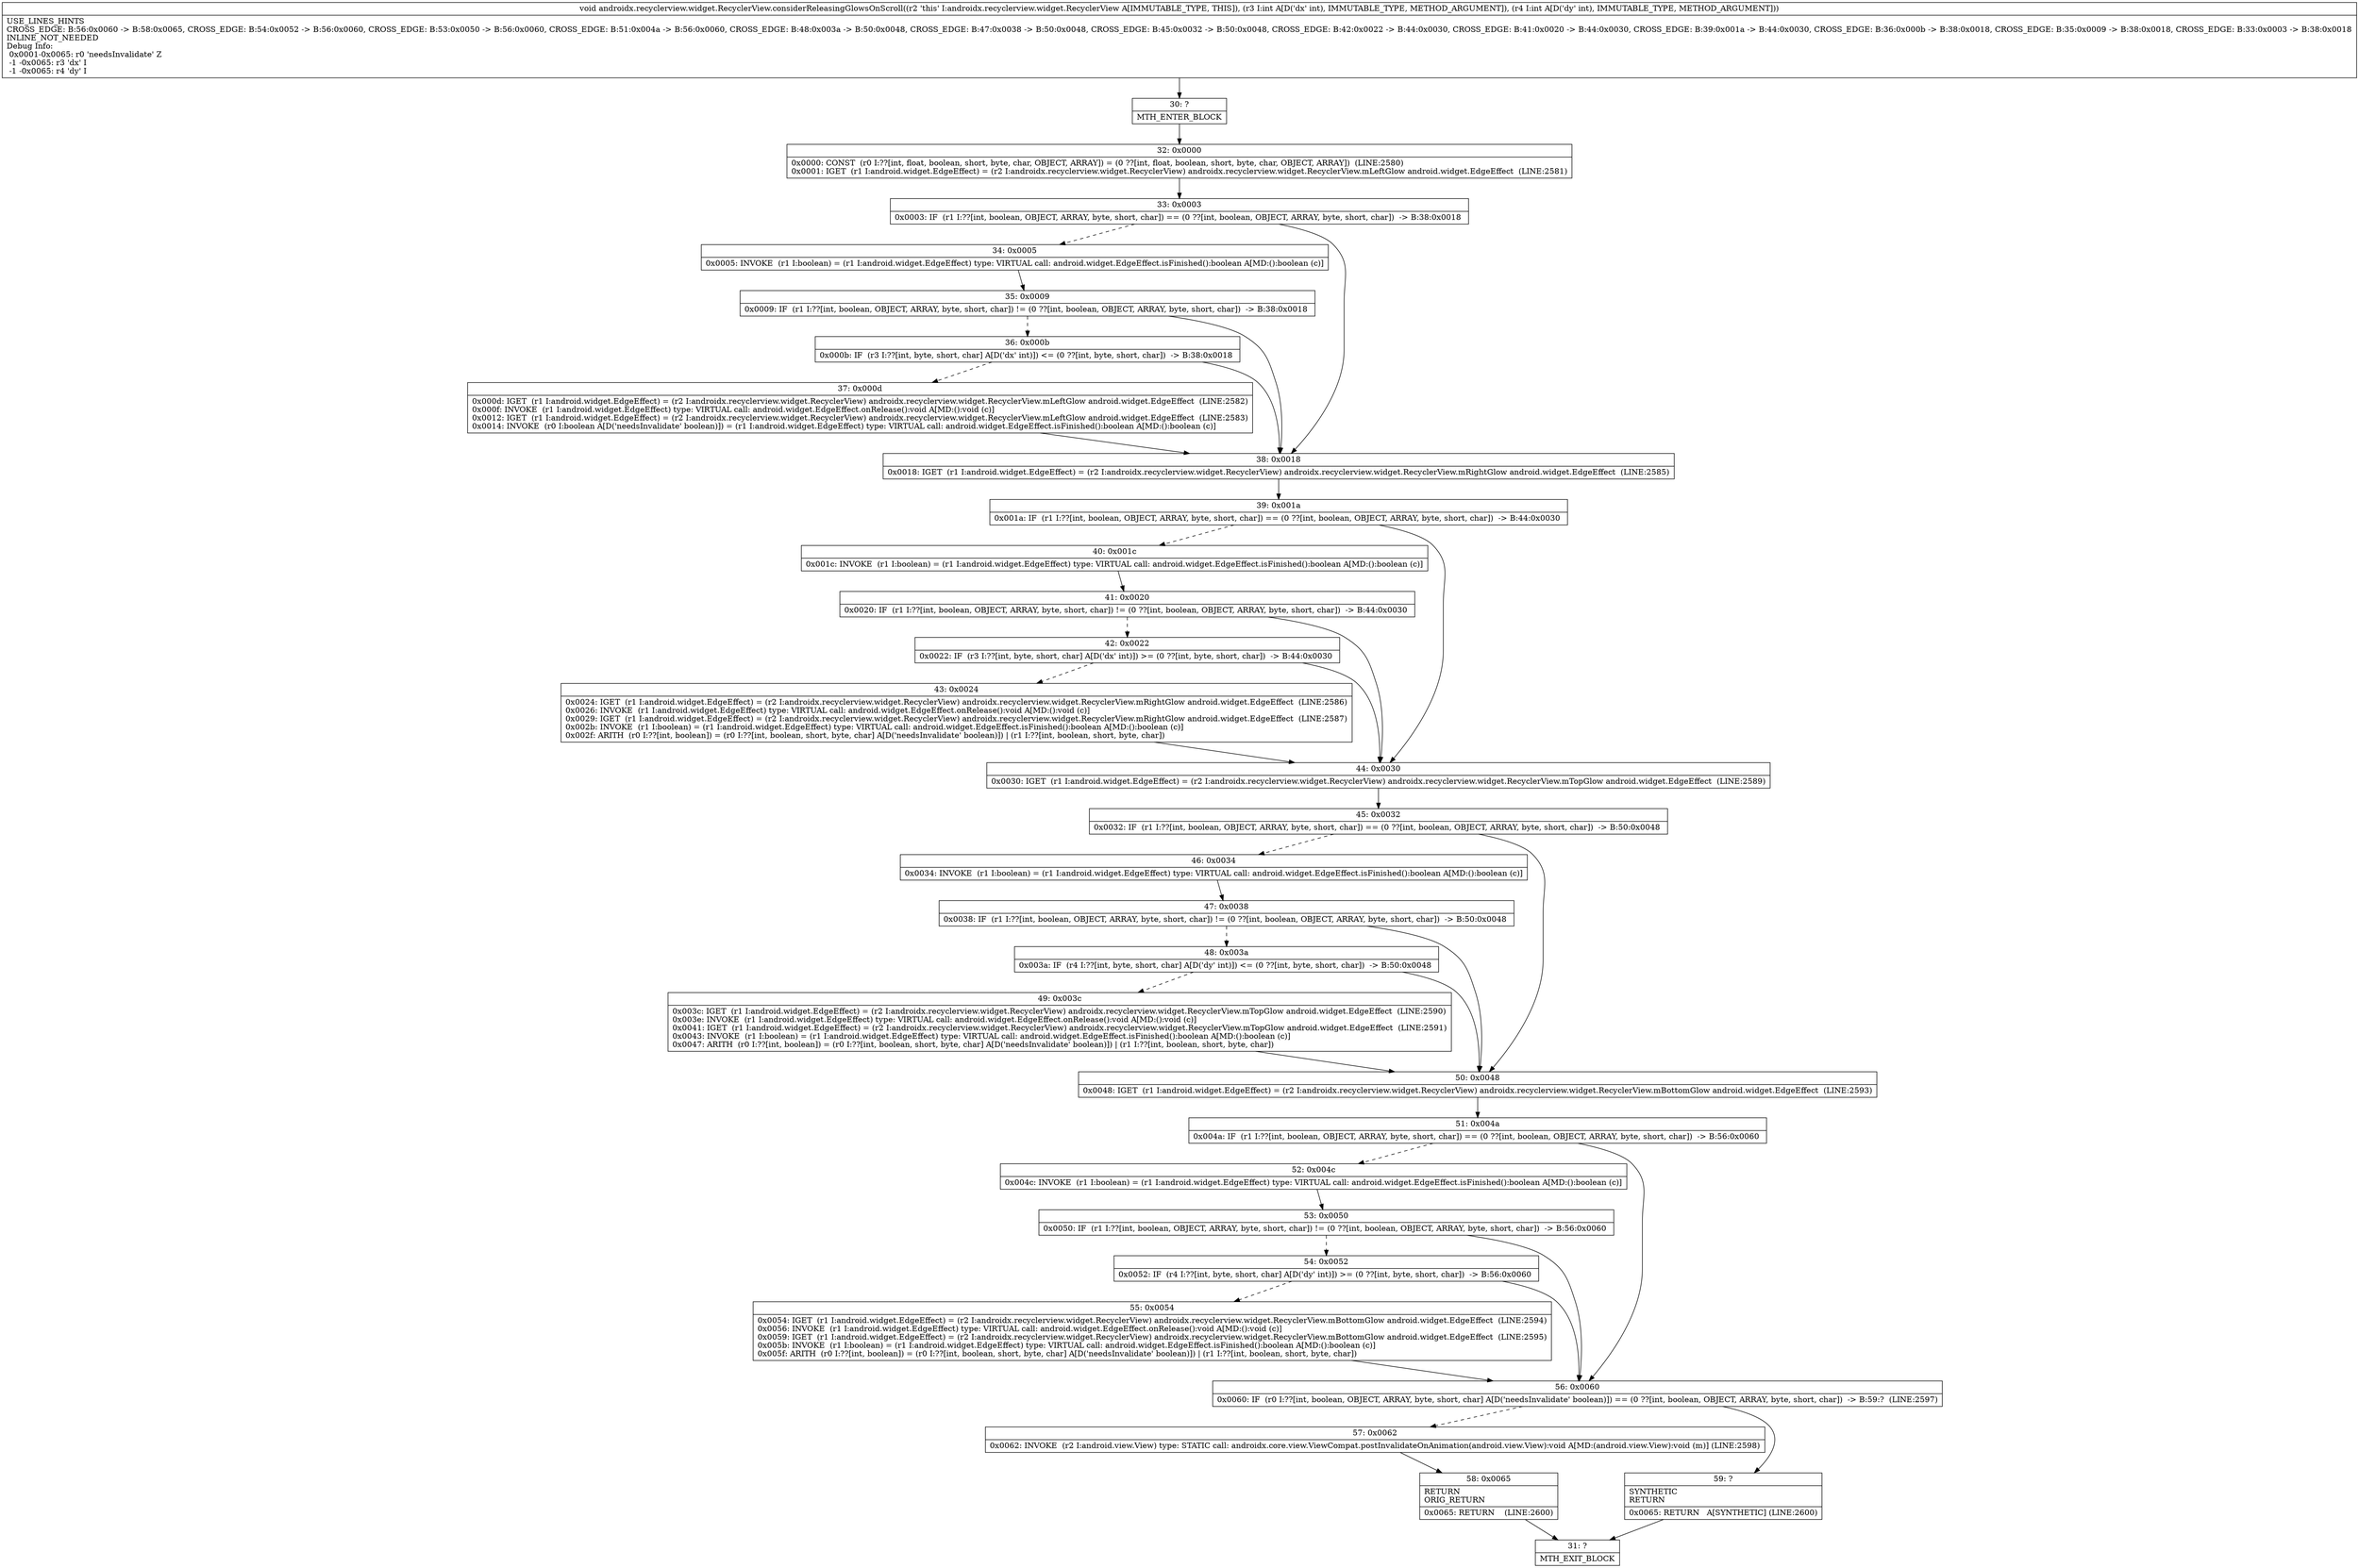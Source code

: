 digraph "CFG forandroidx.recyclerview.widget.RecyclerView.considerReleasingGlowsOnScroll(II)V" {
Node_30 [shape=record,label="{30\:\ ?|MTH_ENTER_BLOCK\l}"];
Node_32 [shape=record,label="{32\:\ 0x0000|0x0000: CONST  (r0 I:??[int, float, boolean, short, byte, char, OBJECT, ARRAY]) = (0 ??[int, float, boolean, short, byte, char, OBJECT, ARRAY])  (LINE:2580)\l0x0001: IGET  (r1 I:android.widget.EdgeEffect) = (r2 I:androidx.recyclerview.widget.RecyclerView) androidx.recyclerview.widget.RecyclerView.mLeftGlow android.widget.EdgeEffect  (LINE:2581)\l}"];
Node_33 [shape=record,label="{33\:\ 0x0003|0x0003: IF  (r1 I:??[int, boolean, OBJECT, ARRAY, byte, short, char]) == (0 ??[int, boolean, OBJECT, ARRAY, byte, short, char])  \-\> B:38:0x0018 \l}"];
Node_34 [shape=record,label="{34\:\ 0x0005|0x0005: INVOKE  (r1 I:boolean) = (r1 I:android.widget.EdgeEffect) type: VIRTUAL call: android.widget.EdgeEffect.isFinished():boolean A[MD:():boolean (c)]\l}"];
Node_35 [shape=record,label="{35\:\ 0x0009|0x0009: IF  (r1 I:??[int, boolean, OBJECT, ARRAY, byte, short, char]) != (0 ??[int, boolean, OBJECT, ARRAY, byte, short, char])  \-\> B:38:0x0018 \l}"];
Node_36 [shape=record,label="{36\:\ 0x000b|0x000b: IF  (r3 I:??[int, byte, short, char] A[D('dx' int)]) \<= (0 ??[int, byte, short, char])  \-\> B:38:0x0018 \l}"];
Node_37 [shape=record,label="{37\:\ 0x000d|0x000d: IGET  (r1 I:android.widget.EdgeEffect) = (r2 I:androidx.recyclerview.widget.RecyclerView) androidx.recyclerview.widget.RecyclerView.mLeftGlow android.widget.EdgeEffect  (LINE:2582)\l0x000f: INVOKE  (r1 I:android.widget.EdgeEffect) type: VIRTUAL call: android.widget.EdgeEffect.onRelease():void A[MD:():void (c)]\l0x0012: IGET  (r1 I:android.widget.EdgeEffect) = (r2 I:androidx.recyclerview.widget.RecyclerView) androidx.recyclerview.widget.RecyclerView.mLeftGlow android.widget.EdgeEffect  (LINE:2583)\l0x0014: INVOKE  (r0 I:boolean A[D('needsInvalidate' boolean)]) = (r1 I:android.widget.EdgeEffect) type: VIRTUAL call: android.widget.EdgeEffect.isFinished():boolean A[MD:():boolean (c)]\l}"];
Node_38 [shape=record,label="{38\:\ 0x0018|0x0018: IGET  (r1 I:android.widget.EdgeEffect) = (r2 I:androidx.recyclerview.widget.RecyclerView) androidx.recyclerview.widget.RecyclerView.mRightGlow android.widget.EdgeEffect  (LINE:2585)\l}"];
Node_39 [shape=record,label="{39\:\ 0x001a|0x001a: IF  (r1 I:??[int, boolean, OBJECT, ARRAY, byte, short, char]) == (0 ??[int, boolean, OBJECT, ARRAY, byte, short, char])  \-\> B:44:0x0030 \l}"];
Node_40 [shape=record,label="{40\:\ 0x001c|0x001c: INVOKE  (r1 I:boolean) = (r1 I:android.widget.EdgeEffect) type: VIRTUAL call: android.widget.EdgeEffect.isFinished():boolean A[MD:():boolean (c)]\l}"];
Node_41 [shape=record,label="{41\:\ 0x0020|0x0020: IF  (r1 I:??[int, boolean, OBJECT, ARRAY, byte, short, char]) != (0 ??[int, boolean, OBJECT, ARRAY, byte, short, char])  \-\> B:44:0x0030 \l}"];
Node_42 [shape=record,label="{42\:\ 0x0022|0x0022: IF  (r3 I:??[int, byte, short, char] A[D('dx' int)]) \>= (0 ??[int, byte, short, char])  \-\> B:44:0x0030 \l}"];
Node_43 [shape=record,label="{43\:\ 0x0024|0x0024: IGET  (r1 I:android.widget.EdgeEffect) = (r2 I:androidx.recyclerview.widget.RecyclerView) androidx.recyclerview.widget.RecyclerView.mRightGlow android.widget.EdgeEffect  (LINE:2586)\l0x0026: INVOKE  (r1 I:android.widget.EdgeEffect) type: VIRTUAL call: android.widget.EdgeEffect.onRelease():void A[MD:():void (c)]\l0x0029: IGET  (r1 I:android.widget.EdgeEffect) = (r2 I:androidx.recyclerview.widget.RecyclerView) androidx.recyclerview.widget.RecyclerView.mRightGlow android.widget.EdgeEffect  (LINE:2587)\l0x002b: INVOKE  (r1 I:boolean) = (r1 I:android.widget.EdgeEffect) type: VIRTUAL call: android.widget.EdgeEffect.isFinished():boolean A[MD:():boolean (c)]\l0x002f: ARITH  (r0 I:??[int, boolean]) = (r0 I:??[int, boolean, short, byte, char] A[D('needsInvalidate' boolean)]) \| (r1 I:??[int, boolean, short, byte, char]) \l}"];
Node_44 [shape=record,label="{44\:\ 0x0030|0x0030: IGET  (r1 I:android.widget.EdgeEffect) = (r2 I:androidx.recyclerview.widget.RecyclerView) androidx.recyclerview.widget.RecyclerView.mTopGlow android.widget.EdgeEffect  (LINE:2589)\l}"];
Node_45 [shape=record,label="{45\:\ 0x0032|0x0032: IF  (r1 I:??[int, boolean, OBJECT, ARRAY, byte, short, char]) == (0 ??[int, boolean, OBJECT, ARRAY, byte, short, char])  \-\> B:50:0x0048 \l}"];
Node_46 [shape=record,label="{46\:\ 0x0034|0x0034: INVOKE  (r1 I:boolean) = (r1 I:android.widget.EdgeEffect) type: VIRTUAL call: android.widget.EdgeEffect.isFinished():boolean A[MD:():boolean (c)]\l}"];
Node_47 [shape=record,label="{47\:\ 0x0038|0x0038: IF  (r1 I:??[int, boolean, OBJECT, ARRAY, byte, short, char]) != (0 ??[int, boolean, OBJECT, ARRAY, byte, short, char])  \-\> B:50:0x0048 \l}"];
Node_48 [shape=record,label="{48\:\ 0x003a|0x003a: IF  (r4 I:??[int, byte, short, char] A[D('dy' int)]) \<= (0 ??[int, byte, short, char])  \-\> B:50:0x0048 \l}"];
Node_49 [shape=record,label="{49\:\ 0x003c|0x003c: IGET  (r1 I:android.widget.EdgeEffect) = (r2 I:androidx.recyclerview.widget.RecyclerView) androidx.recyclerview.widget.RecyclerView.mTopGlow android.widget.EdgeEffect  (LINE:2590)\l0x003e: INVOKE  (r1 I:android.widget.EdgeEffect) type: VIRTUAL call: android.widget.EdgeEffect.onRelease():void A[MD:():void (c)]\l0x0041: IGET  (r1 I:android.widget.EdgeEffect) = (r2 I:androidx.recyclerview.widget.RecyclerView) androidx.recyclerview.widget.RecyclerView.mTopGlow android.widget.EdgeEffect  (LINE:2591)\l0x0043: INVOKE  (r1 I:boolean) = (r1 I:android.widget.EdgeEffect) type: VIRTUAL call: android.widget.EdgeEffect.isFinished():boolean A[MD:():boolean (c)]\l0x0047: ARITH  (r0 I:??[int, boolean]) = (r0 I:??[int, boolean, short, byte, char] A[D('needsInvalidate' boolean)]) \| (r1 I:??[int, boolean, short, byte, char]) \l}"];
Node_50 [shape=record,label="{50\:\ 0x0048|0x0048: IGET  (r1 I:android.widget.EdgeEffect) = (r2 I:androidx.recyclerview.widget.RecyclerView) androidx.recyclerview.widget.RecyclerView.mBottomGlow android.widget.EdgeEffect  (LINE:2593)\l}"];
Node_51 [shape=record,label="{51\:\ 0x004a|0x004a: IF  (r1 I:??[int, boolean, OBJECT, ARRAY, byte, short, char]) == (0 ??[int, boolean, OBJECT, ARRAY, byte, short, char])  \-\> B:56:0x0060 \l}"];
Node_52 [shape=record,label="{52\:\ 0x004c|0x004c: INVOKE  (r1 I:boolean) = (r1 I:android.widget.EdgeEffect) type: VIRTUAL call: android.widget.EdgeEffect.isFinished():boolean A[MD:():boolean (c)]\l}"];
Node_53 [shape=record,label="{53\:\ 0x0050|0x0050: IF  (r1 I:??[int, boolean, OBJECT, ARRAY, byte, short, char]) != (0 ??[int, boolean, OBJECT, ARRAY, byte, short, char])  \-\> B:56:0x0060 \l}"];
Node_54 [shape=record,label="{54\:\ 0x0052|0x0052: IF  (r4 I:??[int, byte, short, char] A[D('dy' int)]) \>= (0 ??[int, byte, short, char])  \-\> B:56:0x0060 \l}"];
Node_55 [shape=record,label="{55\:\ 0x0054|0x0054: IGET  (r1 I:android.widget.EdgeEffect) = (r2 I:androidx.recyclerview.widget.RecyclerView) androidx.recyclerview.widget.RecyclerView.mBottomGlow android.widget.EdgeEffect  (LINE:2594)\l0x0056: INVOKE  (r1 I:android.widget.EdgeEffect) type: VIRTUAL call: android.widget.EdgeEffect.onRelease():void A[MD:():void (c)]\l0x0059: IGET  (r1 I:android.widget.EdgeEffect) = (r2 I:androidx.recyclerview.widget.RecyclerView) androidx.recyclerview.widget.RecyclerView.mBottomGlow android.widget.EdgeEffect  (LINE:2595)\l0x005b: INVOKE  (r1 I:boolean) = (r1 I:android.widget.EdgeEffect) type: VIRTUAL call: android.widget.EdgeEffect.isFinished():boolean A[MD:():boolean (c)]\l0x005f: ARITH  (r0 I:??[int, boolean]) = (r0 I:??[int, boolean, short, byte, char] A[D('needsInvalidate' boolean)]) \| (r1 I:??[int, boolean, short, byte, char]) \l}"];
Node_56 [shape=record,label="{56\:\ 0x0060|0x0060: IF  (r0 I:??[int, boolean, OBJECT, ARRAY, byte, short, char] A[D('needsInvalidate' boolean)]) == (0 ??[int, boolean, OBJECT, ARRAY, byte, short, char])  \-\> B:59:?  (LINE:2597)\l}"];
Node_57 [shape=record,label="{57\:\ 0x0062|0x0062: INVOKE  (r2 I:android.view.View) type: STATIC call: androidx.core.view.ViewCompat.postInvalidateOnAnimation(android.view.View):void A[MD:(android.view.View):void (m)] (LINE:2598)\l}"];
Node_58 [shape=record,label="{58\:\ 0x0065|RETURN\lORIG_RETURN\l|0x0065: RETURN    (LINE:2600)\l}"];
Node_31 [shape=record,label="{31\:\ ?|MTH_EXIT_BLOCK\l}"];
Node_59 [shape=record,label="{59\:\ ?|SYNTHETIC\lRETURN\l|0x0065: RETURN   A[SYNTHETIC] (LINE:2600)\l}"];
MethodNode[shape=record,label="{void androidx.recyclerview.widget.RecyclerView.considerReleasingGlowsOnScroll((r2 'this' I:androidx.recyclerview.widget.RecyclerView A[IMMUTABLE_TYPE, THIS]), (r3 I:int A[D('dx' int), IMMUTABLE_TYPE, METHOD_ARGUMENT]), (r4 I:int A[D('dy' int), IMMUTABLE_TYPE, METHOD_ARGUMENT]))  | USE_LINES_HINTS\lCROSS_EDGE: B:56:0x0060 \-\> B:58:0x0065, CROSS_EDGE: B:54:0x0052 \-\> B:56:0x0060, CROSS_EDGE: B:53:0x0050 \-\> B:56:0x0060, CROSS_EDGE: B:51:0x004a \-\> B:56:0x0060, CROSS_EDGE: B:48:0x003a \-\> B:50:0x0048, CROSS_EDGE: B:47:0x0038 \-\> B:50:0x0048, CROSS_EDGE: B:45:0x0032 \-\> B:50:0x0048, CROSS_EDGE: B:42:0x0022 \-\> B:44:0x0030, CROSS_EDGE: B:41:0x0020 \-\> B:44:0x0030, CROSS_EDGE: B:39:0x001a \-\> B:44:0x0030, CROSS_EDGE: B:36:0x000b \-\> B:38:0x0018, CROSS_EDGE: B:35:0x0009 \-\> B:38:0x0018, CROSS_EDGE: B:33:0x0003 \-\> B:38:0x0018\lINLINE_NOT_NEEDED\lDebug Info:\l  0x0001\-0x0065: r0 'needsInvalidate' Z\l  \-1 \-0x0065: r3 'dx' I\l  \-1 \-0x0065: r4 'dy' I\l}"];
MethodNode -> Node_30;Node_30 -> Node_32;
Node_32 -> Node_33;
Node_33 -> Node_34[style=dashed];
Node_33 -> Node_38;
Node_34 -> Node_35;
Node_35 -> Node_36[style=dashed];
Node_35 -> Node_38;
Node_36 -> Node_37[style=dashed];
Node_36 -> Node_38;
Node_37 -> Node_38;
Node_38 -> Node_39;
Node_39 -> Node_40[style=dashed];
Node_39 -> Node_44;
Node_40 -> Node_41;
Node_41 -> Node_42[style=dashed];
Node_41 -> Node_44;
Node_42 -> Node_43[style=dashed];
Node_42 -> Node_44;
Node_43 -> Node_44;
Node_44 -> Node_45;
Node_45 -> Node_46[style=dashed];
Node_45 -> Node_50;
Node_46 -> Node_47;
Node_47 -> Node_48[style=dashed];
Node_47 -> Node_50;
Node_48 -> Node_49[style=dashed];
Node_48 -> Node_50;
Node_49 -> Node_50;
Node_50 -> Node_51;
Node_51 -> Node_52[style=dashed];
Node_51 -> Node_56;
Node_52 -> Node_53;
Node_53 -> Node_54[style=dashed];
Node_53 -> Node_56;
Node_54 -> Node_55[style=dashed];
Node_54 -> Node_56;
Node_55 -> Node_56;
Node_56 -> Node_57[style=dashed];
Node_56 -> Node_59;
Node_57 -> Node_58;
Node_58 -> Node_31;
Node_59 -> Node_31;
}

